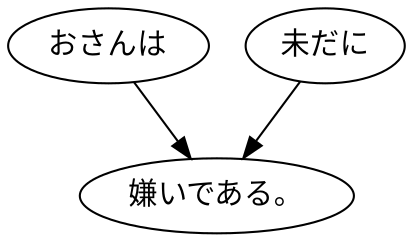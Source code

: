 digraph graph336 {
	node0 [label="おさんは"];
	node1 [label="未だに"];
	node2 [label="嫌いである。"];
	node0 -> node2;
	node1 -> node2;
}
